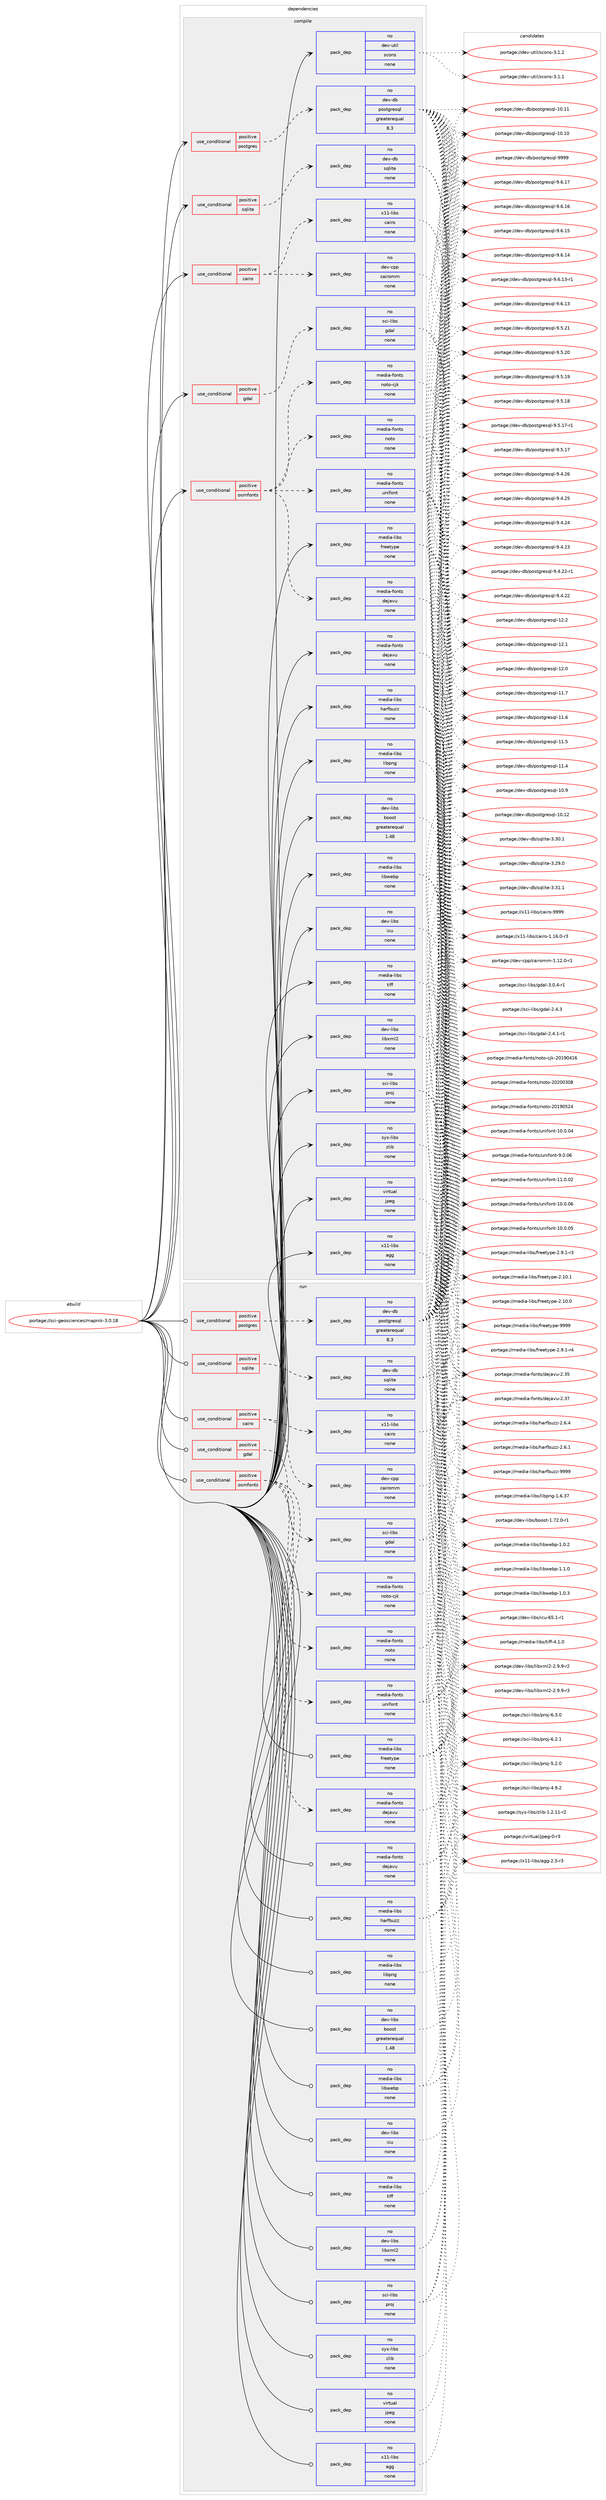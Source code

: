 digraph prolog {

# *************
# Graph options
# *************

newrank=true;
concentrate=true;
compound=true;
graph [rankdir=LR,fontname=Helvetica,fontsize=10,ranksep=1.5];#, ranksep=2.5, nodesep=0.2];
edge  [arrowhead=vee];
node  [fontname=Helvetica,fontsize=10];

# **********
# The ebuild
# **********

subgraph cluster_leftcol {
color=gray;
rank=same;
label=<<i>ebuild</i>>;
id [label="portage://sci-geosciences/mapnik-3.0.18", color=red, width=4, href="../sci-geosciences/mapnik-3.0.18.svg"];
}

# ****************
# The dependencies
# ****************

subgraph cluster_midcol {
color=gray;
label=<<i>dependencies</i>>;
subgraph cluster_compile {
fillcolor="#eeeeee";
style=filled;
label=<<i>compile</i>>;
subgraph cond2905 {
dependency17756 [label=<<TABLE BORDER="0" CELLBORDER="1" CELLSPACING="0" CELLPADDING="4"><TR><TD ROWSPAN="3" CELLPADDING="10">use_conditional</TD></TR><TR><TD>positive</TD></TR><TR><TD>cairo</TD></TR></TABLE>>, shape=none, color=red];
subgraph pack14537 {
dependency17757 [label=<<TABLE BORDER="0" CELLBORDER="1" CELLSPACING="0" CELLPADDING="4" WIDTH="220"><TR><TD ROWSPAN="6" CELLPADDING="30">pack_dep</TD></TR><TR><TD WIDTH="110">no</TD></TR><TR><TD>x11-libs</TD></TR><TR><TD>cairo</TD></TR><TR><TD>none</TD></TR><TR><TD></TD></TR></TABLE>>, shape=none, color=blue];
}
dependency17756:e -> dependency17757:w [weight=20,style="dashed",arrowhead="vee"];
subgraph pack14538 {
dependency17758 [label=<<TABLE BORDER="0" CELLBORDER="1" CELLSPACING="0" CELLPADDING="4" WIDTH="220"><TR><TD ROWSPAN="6" CELLPADDING="30">pack_dep</TD></TR><TR><TD WIDTH="110">no</TD></TR><TR><TD>dev-cpp</TD></TR><TR><TD>cairomm</TD></TR><TR><TD>none</TD></TR><TR><TD></TD></TR></TABLE>>, shape=none, color=blue];
}
dependency17756:e -> dependency17758:w [weight=20,style="dashed",arrowhead="vee"];
}
id:e -> dependency17756:w [weight=20,style="solid",arrowhead="vee"];
subgraph cond2906 {
dependency17759 [label=<<TABLE BORDER="0" CELLBORDER="1" CELLSPACING="0" CELLPADDING="4"><TR><TD ROWSPAN="3" CELLPADDING="10">use_conditional</TD></TR><TR><TD>positive</TD></TR><TR><TD>gdal</TD></TR></TABLE>>, shape=none, color=red];
subgraph pack14539 {
dependency17760 [label=<<TABLE BORDER="0" CELLBORDER="1" CELLSPACING="0" CELLPADDING="4" WIDTH="220"><TR><TD ROWSPAN="6" CELLPADDING="30">pack_dep</TD></TR><TR><TD WIDTH="110">no</TD></TR><TR><TD>sci-libs</TD></TR><TR><TD>gdal</TD></TR><TR><TD>none</TD></TR><TR><TD></TD></TR></TABLE>>, shape=none, color=blue];
}
dependency17759:e -> dependency17760:w [weight=20,style="dashed",arrowhead="vee"];
}
id:e -> dependency17759:w [weight=20,style="solid",arrowhead="vee"];
subgraph cond2907 {
dependency17761 [label=<<TABLE BORDER="0" CELLBORDER="1" CELLSPACING="0" CELLPADDING="4"><TR><TD ROWSPAN="3" CELLPADDING="10">use_conditional</TD></TR><TR><TD>positive</TD></TR><TR><TD>osmfonts</TD></TR></TABLE>>, shape=none, color=red];
subgraph pack14540 {
dependency17762 [label=<<TABLE BORDER="0" CELLBORDER="1" CELLSPACING="0" CELLPADDING="4" WIDTH="220"><TR><TD ROWSPAN="6" CELLPADDING="30">pack_dep</TD></TR><TR><TD WIDTH="110">no</TD></TR><TR><TD>media-fonts</TD></TR><TR><TD>dejavu</TD></TR><TR><TD>none</TD></TR><TR><TD></TD></TR></TABLE>>, shape=none, color=blue];
}
dependency17761:e -> dependency17762:w [weight=20,style="dashed",arrowhead="vee"];
subgraph pack14541 {
dependency17763 [label=<<TABLE BORDER="0" CELLBORDER="1" CELLSPACING="0" CELLPADDING="4" WIDTH="220"><TR><TD ROWSPAN="6" CELLPADDING="30">pack_dep</TD></TR><TR><TD WIDTH="110">no</TD></TR><TR><TD>media-fonts</TD></TR><TR><TD>noto</TD></TR><TR><TD>none</TD></TR><TR><TD></TD></TR></TABLE>>, shape=none, color=blue];
}
dependency17761:e -> dependency17763:w [weight=20,style="dashed",arrowhead="vee"];
subgraph pack14542 {
dependency17764 [label=<<TABLE BORDER="0" CELLBORDER="1" CELLSPACING="0" CELLPADDING="4" WIDTH="220"><TR><TD ROWSPAN="6" CELLPADDING="30">pack_dep</TD></TR><TR><TD WIDTH="110">no</TD></TR><TR><TD>media-fonts</TD></TR><TR><TD>noto-cjk</TD></TR><TR><TD>none</TD></TR><TR><TD></TD></TR></TABLE>>, shape=none, color=blue];
}
dependency17761:e -> dependency17764:w [weight=20,style="dashed",arrowhead="vee"];
subgraph pack14543 {
dependency17765 [label=<<TABLE BORDER="0" CELLBORDER="1" CELLSPACING="0" CELLPADDING="4" WIDTH="220"><TR><TD ROWSPAN="6" CELLPADDING="30">pack_dep</TD></TR><TR><TD WIDTH="110">no</TD></TR><TR><TD>media-fonts</TD></TR><TR><TD>unifont</TD></TR><TR><TD>none</TD></TR><TR><TD></TD></TR></TABLE>>, shape=none, color=blue];
}
dependency17761:e -> dependency17765:w [weight=20,style="dashed",arrowhead="vee"];
}
id:e -> dependency17761:w [weight=20,style="solid",arrowhead="vee"];
subgraph cond2908 {
dependency17766 [label=<<TABLE BORDER="0" CELLBORDER="1" CELLSPACING="0" CELLPADDING="4"><TR><TD ROWSPAN="3" CELLPADDING="10">use_conditional</TD></TR><TR><TD>positive</TD></TR><TR><TD>postgres</TD></TR></TABLE>>, shape=none, color=red];
subgraph pack14544 {
dependency17767 [label=<<TABLE BORDER="0" CELLBORDER="1" CELLSPACING="0" CELLPADDING="4" WIDTH="220"><TR><TD ROWSPAN="6" CELLPADDING="30">pack_dep</TD></TR><TR><TD WIDTH="110">no</TD></TR><TR><TD>dev-db</TD></TR><TR><TD>postgresql</TD></TR><TR><TD>greaterequal</TD></TR><TR><TD>8.3</TD></TR></TABLE>>, shape=none, color=blue];
}
dependency17766:e -> dependency17767:w [weight=20,style="dashed",arrowhead="vee"];
}
id:e -> dependency17766:w [weight=20,style="solid",arrowhead="vee"];
subgraph cond2909 {
dependency17768 [label=<<TABLE BORDER="0" CELLBORDER="1" CELLSPACING="0" CELLPADDING="4"><TR><TD ROWSPAN="3" CELLPADDING="10">use_conditional</TD></TR><TR><TD>positive</TD></TR><TR><TD>sqlite</TD></TR></TABLE>>, shape=none, color=red];
subgraph pack14545 {
dependency17769 [label=<<TABLE BORDER="0" CELLBORDER="1" CELLSPACING="0" CELLPADDING="4" WIDTH="220"><TR><TD ROWSPAN="6" CELLPADDING="30">pack_dep</TD></TR><TR><TD WIDTH="110">no</TD></TR><TR><TD>dev-db</TD></TR><TR><TD>sqlite</TD></TR><TR><TD>none</TD></TR><TR><TD></TD></TR></TABLE>>, shape=none, color=blue];
}
dependency17768:e -> dependency17769:w [weight=20,style="dashed",arrowhead="vee"];
}
id:e -> dependency17768:w [weight=20,style="solid",arrowhead="vee"];
subgraph pack14546 {
dependency17770 [label=<<TABLE BORDER="0" CELLBORDER="1" CELLSPACING="0" CELLPADDING="4" WIDTH="220"><TR><TD ROWSPAN="6" CELLPADDING="30">pack_dep</TD></TR><TR><TD WIDTH="110">no</TD></TR><TR><TD>dev-libs</TD></TR><TR><TD>boost</TD></TR><TR><TD>greaterequal</TD></TR><TR><TD>1.48</TD></TR></TABLE>>, shape=none, color=blue];
}
id:e -> dependency17770:w [weight=20,style="solid",arrowhead="vee"];
subgraph pack14547 {
dependency17771 [label=<<TABLE BORDER="0" CELLBORDER="1" CELLSPACING="0" CELLPADDING="4" WIDTH="220"><TR><TD ROWSPAN="6" CELLPADDING="30">pack_dep</TD></TR><TR><TD WIDTH="110">no</TD></TR><TR><TD>dev-libs</TD></TR><TR><TD>icu</TD></TR><TR><TD>none</TD></TR><TR><TD></TD></TR></TABLE>>, shape=none, color=blue];
}
id:e -> dependency17771:w [weight=20,style="solid",arrowhead="vee"];
subgraph pack14548 {
dependency17772 [label=<<TABLE BORDER="0" CELLBORDER="1" CELLSPACING="0" CELLPADDING="4" WIDTH="220"><TR><TD ROWSPAN="6" CELLPADDING="30">pack_dep</TD></TR><TR><TD WIDTH="110">no</TD></TR><TR><TD>dev-libs</TD></TR><TR><TD>libxml2</TD></TR><TR><TD>none</TD></TR><TR><TD></TD></TR></TABLE>>, shape=none, color=blue];
}
id:e -> dependency17772:w [weight=20,style="solid",arrowhead="vee"];
subgraph pack14549 {
dependency17773 [label=<<TABLE BORDER="0" CELLBORDER="1" CELLSPACING="0" CELLPADDING="4" WIDTH="220"><TR><TD ROWSPAN="6" CELLPADDING="30">pack_dep</TD></TR><TR><TD WIDTH="110">no</TD></TR><TR><TD>dev-util</TD></TR><TR><TD>scons</TD></TR><TR><TD>none</TD></TR><TR><TD></TD></TR></TABLE>>, shape=none, color=blue];
}
id:e -> dependency17773:w [weight=20,style="solid",arrowhead="vee"];
subgraph pack14550 {
dependency17774 [label=<<TABLE BORDER="0" CELLBORDER="1" CELLSPACING="0" CELLPADDING="4" WIDTH="220"><TR><TD ROWSPAN="6" CELLPADDING="30">pack_dep</TD></TR><TR><TD WIDTH="110">no</TD></TR><TR><TD>media-fonts</TD></TR><TR><TD>dejavu</TD></TR><TR><TD>none</TD></TR><TR><TD></TD></TR></TABLE>>, shape=none, color=blue];
}
id:e -> dependency17774:w [weight=20,style="solid",arrowhead="vee"];
subgraph pack14551 {
dependency17775 [label=<<TABLE BORDER="0" CELLBORDER="1" CELLSPACING="0" CELLPADDING="4" WIDTH="220"><TR><TD ROWSPAN="6" CELLPADDING="30">pack_dep</TD></TR><TR><TD WIDTH="110">no</TD></TR><TR><TD>media-libs</TD></TR><TR><TD>freetype</TD></TR><TR><TD>none</TD></TR><TR><TD></TD></TR></TABLE>>, shape=none, color=blue];
}
id:e -> dependency17775:w [weight=20,style="solid",arrowhead="vee"];
subgraph pack14552 {
dependency17776 [label=<<TABLE BORDER="0" CELLBORDER="1" CELLSPACING="0" CELLPADDING="4" WIDTH="220"><TR><TD ROWSPAN="6" CELLPADDING="30">pack_dep</TD></TR><TR><TD WIDTH="110">no</TD></TR><TR><TD>media-libs</TD></TR><TR><TD>harfbuzz</TD></TR><TR><TD>none</TD></TR><TR><TD></TD></TR></TABLE>>, shape=none, color=blue];
}
id:e -> dependency17776:w [weight=20,style="solid",arrowhead="vee"];
subgraph pack14553 {
dependency17777 [label=<<TABLE BORDER="0" CELLBORDER="1" CELLSPACING="0" CELLPADDING="4" WIDTH="220"><TR><TD ROWSPAN="6" CELLPADDING="30">pack_dep</TD></TR><TR><TD WIDTH="110">no</TD></TR><TR><TD>media-libs</TD></TR><TR><TD>libpng</TD></TR><TR><TD>none</TD></TR><TR><TD></TD></TR></TABLE>>, shape=none, color=blue];
}
id:e -> dependency17777:w [weight=20,style="solid",arrowhead="vee"];
subgraph pack14554 {
dependency17778 [label=<<TABLE BORDER="0" CELLBORDER="1" CELLSPACING="0" CELLPADDING="4" WIDTH="220"><TR><TD ROWSPAN="6" CELLPADDING="30">pack_dep</TD></TR><TR><TD WIDTH="110">no</TD></TR><TR><TD>media-libs</TD></TR><TR><TD>libwebp</TD></TR><TR><TD>none</TD></TR><TR><TD></TD></TR></TABLE>>, shape=none, color=blue];
}
id:e -> dependency17778:w [weight=20,style="solid",arrowhead="vee"];
subgraph pack14555 {
dependency17779 [label=<<TABLE BORDER="0" CELLBORDER="1" CELLSPACING="0" CELLPADDING="4" WIDTH="220"><TR><TD ROWSPAN="6" CELLPADDING="30">pack_dep</TD></TR><TR><TD WIDTH="110">no</TD></TR><TR><TD>media-libs</TD></TR><TR><TD>tiff</TD></TR><TR><TD>none</TD></TR><TR><TD></TD></TR></TABLE>>, shape=none, color=blue];
}
id:e -> dependency17779:w [weight=20,style="solid",arrowhead="vee"];
subgraph pack14556 {
dependency17780 [label=<<TABLE BORDER="0" CELLBORDER="1" CELLSPACING="0" CELLPADDING="4" WIDTH="220"><TR><TD ROWSPAN="6" CELLPADDING="30">pack_dep</TD></TR><TR><TD WIDTH="110">no</TD></TR><TR><TD>sci-libs</TD></TR><TR><TD>proj</TD></TR><TR><TD>none</TD></TR><TR><TD></TD></TR></TABLE>>, shape=none, color=blue];
}
id:e -> dependency17780:w [weight=20,style="solid",arrowhead="vee"];
subgraph pack14557 {
dependency17781 [label=<<TABLE BORDER="0" CELLBORDER="1" CELLSPACING="0" CELLPADDING="4" WIDTH="220"><TR><TD ROWSPAN="6" CELLPADDING="30">pack_dep</TD></TR><TR><TD WIDTH="110">no</TD></TR><TR><TD>sys-libs</TD></TR><TR><TD>zlib</TD></TR><TR><TD>none</TD></TR><TR><TD></TD></TR></TABLE>>, shape=none, color=blue];
}
id:e -> dependency17781:w [weight=20,style="solid",arrowhead="vee"];
subgraph pack14558 {
dependency17782 [label=<<TABLE BORDER="0" CELLBORDER="1" CELLSPACING="0" CELLPADDING="4" WIDTH="220"><TR><TD ROWSPAN="6" CELLPADDING="30">pack_dep</TD></TR><TR><TD WIDTH="110">no</TD></TR><TR><TD>virtual</TD></TR><TR><TD>jpeg</TD></TR><TR><TD>none</TD></TR><TR><TD></TD></TR></TABLE>>, shape=none, color=blue];
}
id:e -> dependency17782:w [weight=20,style="solid",arrowhead="vee"];
subgraph pack14559 {
dependency17783 [label=<<TABLE BORDER="0" CELLBORDER="1" CELLSPACING="0" CELLPADDING="4" WIDTH="220"><TR><TD ROWSPAN="6" CELLPADDING="30">pack_dep</TD></TR><TR><TD WIDTH="110">no</TD></TR><TR><TD>x11-libs</TD></TR><TR><TD>agg</TD></TR><TR><TD>none</TD></TR><TR><TD></TD></TR></TABLE>>, shape=none, color=blue];
}
id:e -> dependency17783:w [weight=20,style="solid",arrowhead="vee"];
}
subgraph cluster_compileandrun {
fillcolor="#eeeeee";
style=filled;
label=<<i>compile and run</i>>;
}
subgraph cluster_run {
fillcolor="#eeeeee";
style=filled;
label=<<i>run</i>>;
subgraph cond2910 {
dependency17784 [label=<<TABLE BORDER="0" CELLBORDER="1" CELLSPACING="0" CELLPADDING="4"><TR><TD ROWSPAN="3" CELLPADDING="10">use_conditional</TD></TR><TR><TD>positive</TD></TR><TR><TD>cairo</TD></TR></TABLE>>, shape=none, color=red];
subgraph pack14560 {
dependency17785 [label=<<TABLE BORDER="0" CELLBORDER="1" CELLSPACING="0" CELLPADDING="4" WIDTH="220"><TR><TD ROWSPAN="6" CELLPADDING="30">pack_dep</TD></TR><TR><TD WIDTH="110">no</TD></TR><TR><TD>x11-libs</TD></TR><TR><TD>cairo</TD></TR><TR><TD>none</TD></TR><TR><TD></TD></TR></TABLE>>, shape=none, color=blue];
}
dependency17784:e -> dependency17785:w [weight=20,style="dashed",arrowhead="vee"];
subgraph pack14561 {
dependency17786 [label=<<TABLE BORDER="0" CELLBORDER="1" CELLSPACING="0" CELLPADDING="4" WIDTH="220"><TR><TD ROWSPAN="6" CELLPADDING="30">pack_dep</TD></TR><TR><TD WIDTH="110">no</TD></TR><TR><TD>dev-cpp</TD></TR><TR><TD>cairomm</TD></TR><TR><TD>none</TD></TR><TR><TD></TD></TR></TABLE>>, shape=none, color=blue];
}
dependency17784:e -> dependency17786:w [weight=20,style="dashed",arrowhead="vee"];
}
id:e -> dependency17784:w [weight=20,style="solid",arrowhead="odot"];
subgraph cond2911 {
dependency17787 [label=<<TABLE BORDER="0" CELLBORDER="1" CELLSPACING="0" CELLPADDING="4"><TR><TD ROWSPAN="3" CELLPADDING="10">use_conditional</TD></TR><TR><TD>positive</TD></TR><TR><TD>gdal</TD></TR></TABLE>>, shape=none, color=red];
subgraph pack14562 {
dependency17788 [label=<<TABLE BORDER="0" CELLBORDER="1" CELLSPACING="0" CELLPADDING="4" WIDTH="220"><TR><TD ROWSPAN="6" CELLPADDING="30">pack_dep</TD></TR><TR><TD WIDTH="110">no</TD></TR><TR><TD>sci-libs</TD></TR><TR><TD>gdal</TD></TR><TR><TD>none</TD></TR><TR><TD></TD></TR></TABLE>>, shape=none, color=blue];
}
dependency17787:e -> dependency17788:w [weight=20,style="dashed",arrowhead="vee"];
}
id:e -> dependency17787:w [weight=20,style="solid",arrowhead="odot"];
subgraph cond2912 {
dependency17789 [label=<<TABLE BORDER="0" CELLBORDER="1" CELLSPACING="0" CELLPADDING="4"><TR><TD ROWSPAN="3" CELLPADDING="10">use_conditional</TD></TR><TR><TD>positive</TD></TR><TR><TD>osmfonts</TD></TR></TABLE>>, shape=none, color=red];
subgraph pack14563 {
dependency17790 [label=<<TABLE BORDER="0" CELLBORDER="1" CELLSPACING="0" CELLPADDING="4" WIDTH="220"><TR><TD ROWSPAN="6" CELLPADDING="30">pack_dep</TD></TR><TR><TD WIDTH="110">no</TD></TR><TR><TD>media-fonts</TD></TR><TR><TD>dejavu</TD></TR><TR><TD>none</TD></TR><TR><TD></TD></TR></TABLE>>, shape=none, color=blue];
}
dependency17789:e -> dependency17790:w [weight=20,style="dashed",arrowhead="vee"];
subgraph pack14564 {
dependency17791 [label=<<TABLE BORDER="0" CELLBORDER="1" CELLSPACING="0" CELLPADDING="4" WIDTH="220"><TR><TD ROWSPAN="6" CELLPADDING="30">pack_dep</TD></TR><TR><TD WIDTH="110">no</TD></TR><TR><TD>media-fonts</TD></TR><TR><TD>noto</TD></TR><TR><TD>none</TD></TR><TR><TD></TD></TR></TABLE>>, shape=none, color=blue];
}
dependency17789:e -> dependency17791:w [weight=20,style="dashed",arrowhead="vee"];
subgraph pack14565 {
dependency17792 [label=<<TABLE BORDER="0" CELLBORDER="1" CELLSPACING="0" CELLPADDING="4" WIDTH="220"><TR><TD ROWSPAN="6" CELLPADDING="30">pack_dep</TD></TR><TR><TD WIDTH="110">no</TD></TR><TR><TD>media-fonts</TD></TR><TR><TD>noto-cjk</TD></TR><TR><TD>none</TD></TR><TR><TD></TD></TR></TABLE>>, shape=none, color=blue];
}
dependency17789:e -> dependency17792:w [weight=20,style="dashed",arrowhead="vee"];
subgraph pack14566 {
dependency17793 [label=<<TABLE BORDER="0" CELLBORDER="1" CELLSPACING="0" CELLPADDING="4" WIDTH="220"><TR><TD ROWSPAN="6" CELLPADDING="30">pack_dep</TD></TR><TR><TD WIDTH="110">no</TD></TR><TR><TD>media-fonts</TD></TR><TR><TD>unifont</TD></TR><TR><TD>none</TD></TR><TR><TD></TD></TR></TABLE>>, shape=none, color=blue];
}
dependency17789:e -> dependency17793:w [weight=20,style="dashed",arrowhead="vee"];
}
id:e -> dependency17789:w [weight=20,style="solid",arrowhead="odot"];
subgraph cond2913 {
dependency17794 [label=<<TABLE BORDER="0" CELLBORDER="1" CELLSPACING="0" CELLPADDING="4"><TR><TD ROWSPAN="3" CELLPADDING="10">use_conditional</TD></TR><TR><TD>positive</TD></TR><TR><TD>postgres</TD></TR></TABLE>>, shape=none, color=red];
subgraph pack14567 {
dependency17795 [label=<<TABLE BORDER="0" CELLBORDER="1" CELLSPACING="0" CELLPADDING="4" WIDTH="220"><TR><TD ROWSPAN="6" CELLPADDING="30">pack_dep</TD></TR><TR><TD WIDTH="110">no</TD></TR><TR><TD>dev-db</TD></TR><TR><TD>postgresql</TD></TR><TR><TD>greaterequal</TD></TR><TR><TD>8.3</TD></TR></TABLE>>, shape=none, color=blue];
}
dependency17794:e -> dependency17795:w [weight=20,style="dashed",arrowhead="vee"];
}
id:e -> dependency17794:w [weight=20,style="solid",arrowhead="odot"];
subgraph cond2914 {
dependency17796 [label=<<TABLE BORDER="0" CELLBORDER="1" CELLSPACING="0" CELLPADDING="4"><TR><TD ROWSPAN="3" CELLPADDING="10">use_conditional</TD></TR><TR><TD>positive</TD></TR><TR><TD>sqlite</TD></TR></TABLE>>, shape=none, color=red];
subgraph pack14568 {
dependency17797 [label=<<TABLE BORDER="0" CELLBORDER="1" CELLSPACING="0" CELLPADDING="4" WIDTH="220"><TR><TD ROWSPAN="6" CELLPADDING="30">pack_dep</TD></TR><TR><TD WIDTH="110">no</TD></TR><TR><TD>dev-db</TD></TR><TR><TD>sqlite</TD></TR><TR><TD>none</TD></TR><TR><TD></TD></TR></TABLE>>, shape=none, color=blue];
}
dependency17796:e -> dependency17797:w [weight=20,style="dashed",arrowhead="vee"];
}
id:e -> dependency17796:w [weight=20,style="solid",arrowhead="odot"];
subgraph pack14569 {
dependency17798 [label=<<TABLE BORDER="0" CELLBORDER="1" CELLSPACING="0" CELLPADDING="4" WIDTH="220"><TR><TD ROWSPAN="6" CELLPADDING="30">pack_dep</TD></TR><TR><TD WIDTH="110">no</TD></TR><TR><TD>dev-libs</TD></TR><TR><TD>boost</TD></TR><TR><TD>greaterequal</TD></TR><TR><TD>1.48</TD></TR></TABLE>>, shape=none, color=blue];
}
id:e -> dependency17798:w [weight=20,style="solid",arrowhead="odot"];
subgraph pack14570 {
dependency17799 [label=<<TABLE BORDER="0" CELLBORDER="1" CELLSPACING="0" CELLPADDING="4" WIDTH="220"><TR><TD ROWSPAN="6" CELLPADDING="30">pack_dep</TD></TR><TR><TD WIDTH="110">no</TD></TR><TR><TD>dev-libs</TD></TR><TR><TD>icu</TD></TR><TR><TD>none</TD></TR><TR><TD></TD></TR></TABLE>>, shape=none, color=blue];
}
id:e -> dependency17799:w [weight=20,style="solid",arrowhead="odot"];
subgraph pack14571 {
dependency17800 [label=<<TABLE BORDER="0" CELLBORDER="1" CELLSPACING="0" CELLPADDING="4" WIDTH="220"><TR><TD ROWSPAN="6" CELLPADDING="30">pack_dep</TD></TR><TR><TD WIDTH="110">no</TD></TR><TR><TD>dev-libs</TD></TR><TR><TD>libxml2</TD></TR><TR><TD>none</TD></TR><TR><TD></TD></TR></TABLE>>, shape=none, color=blue];
}
id:e -> dependency17800:w [weight=20,style="solid",arrowhead="odot"];
subgraph pack14572 {
dependency17801 [label=<<TABLE BORDER="0" CELLBORDER="1" CELLSPACING="0" CELLPADDING="4" WIDTH="220"><TR><TD ROWSPAN="6" CELLPADDING="30">pack_dep</TD></TR><TR><TD WIDTH="110">no</TD></TR><TR><TD>media-fonts</TD></TR><TR><TD>dejavu</TD></TR><TR><TD>none</TD></TR><TR><TD></TD></TR></TABLE>>, shape=none, color=blue];
}
id:e -> dependency17801:w [weight=20,style="solid",arrowhead="odot"];
subgraph pack14573 {
dependency17802 [label=<<TABLE BORDER="0" CELLBORDER="1" CELLSPACING="0" CELLPADDING="4" WIDTH="220"><TR><TD ROWSPAN="6" CELLPADDING="30">pack_dep</TD></TR><TR><TD WIDTH="110">no</TD></TR><TR><TD>media-libs</TD></TR><TR><TD>freetype</TD></TR><TR><TD>none</TD></TR><TR><TD></TD></TR></TABLE>>, shape=none, color=blue];
}
id:e -> dependency17802:w [weight=20,style="solid",arrowhead="odot"];
subgraph pack14574 {
dependency17803 [label=<<TABLE BORDER="0" CELLBORDER="1" CELLSPACING="0" CELLPADDING="4" WIDTH="220"><TR><TD ROWSPAN="6" CELLPADDING="30">pack_dep</TD></TR><TR><TD WIDTH="110">no</TD></TR><TR><TD>media-libs</TD></TR><TR><TD>harfbuzz</TD></TR><TR><TD>none</TD></TR><TR><TD></TD></TR></TABLE>>, shape=none, color=blue];
}
id:e -> dependency17803:w [weight=20,style="solid",arrowhead="odot"];
subgraph pack14575 {
dependency17804 [label=<<TABLE BORDER="0" CELLBORDER="1" CELLSPACING="0" CELLPADDING="4" WIDTH="220"><TR><TD ROWSPAN="6" CELLPADDING="30">pack_dep</TD></TR><TR><TD WIDTH="110">no</TD></TR><TR><TD>media-libs</TD></TR><TR><TD>libpng</TD></TR><TR><TD>none</TD></TR><TR><TD></TD></TR></TABLE>>, shape=none, color=blue];
}
id:e -> dependency17804:w [weight=20,style="solid",arrowhead="odot"];
subgraph pack14576 {
dependency17805 [label=<<TABLE BORDER="0" CELLBORDER="1" CELLSPACING="0" CELLPADDING="4" WIDTH="220"><TR><TD ROWSPAN="6" CELLPADDING="30">pack_dep</TD></TR><TR><TD WIDTH="110">no</TD></TR><TR><TD>media-libs</TD></TR><TR><TD>libwebp</TD></TR><TR><TD>none</TD></TR><TR><TD></TD></TR></TABLE>>, shape=none, color=blue];
}
id:e -> dependency17805:w [weight=20,style="solid",arrowhead="odot"];
subgraph pack14577 {
dependency17806 [label=<<TABLE BORDER="0" CELLBORDER="1" CELLSPACING="0" CELLPADDING="4" WIDTH="220"><TR><TD ROWSPAN="6" CELLPADDING="30">pack_dep</TD></TR><TR><TD WIDTH="110">no</TD></TR><TR><TD>media-libs</TD></TR><TR><TD>tiff</TD></TR><TR><TD>none</TD></TR><TR><TD></TD></TR></TABLE>>, shape=none, color=blue];
}
id:e -> dependency17806:w [weight=20,style="solid",arrowhead="odot"];
subgraph pack14578 {
dependency17807 [label=<<TABLE BORDER="0" CELLBORDER="1" CELLSPACING="0" CELLPADDING="4" WIDTH="220"><TR><TD ROWSPAN="6" CELLPADDING="30">pack_dep</TD></TR><TR><TD WIDTH="110">no</TD></TR><TR><TD>sci-libs</TD></TR><TR><TD>proj</TD></TR><TR><TD>none</TD></TR><TR><TD></TD></TR></TABLE>>, shape=none, color=blue];
}
id:e -> dependency17807:w [weight=20,style="solid",arrowhead="odot"];
subgraph pack14579 {
dependency17808 [label=<<TABLE BORDER="0" CELLBORDER="1" CELLSPACING="0" CELLPADDING="4" WIDTH="220"><TR><TD ROWSPAN="6" CELLPADDING="30">pack_dep</TD></TR><TR><TD WIDTH="110">no</TD></TR><TR><TD>sys-libs</TD></TR><TR><TD>zlib</TD></TR><TR><TD>none</TD></TR><TR><TD></TD></TR></TABLE>>, shape=none, color=blue];
}
id:e -> dependency17808:w [weight=20,style="solid",arrowhead="odot"];
subgraph pack14580 {
dependency17809 [label=<<TABLE BORDER="0" CELLBORDER="1" CELLSPACING="0" CELLPADDING="4" WIDTH="220"><TR><TD ROWSPAN="6" CELLPADDING="30">pack_dep</TD></TR><TR><TD WIDTH="110">no</TD></TR><TR><TD>virtual</TD></TR><TR><TD>jpeg</TD></TR><TR><TD>none</TD></TR><TR><TD></TD></TR></TABLE>>, shape=none, color=blue];
}
id:e -> dependency17809:w [weight=20,style="solid",arrowhead="odot"];
subgraph pack14581 {
dependency17810 [label=<<TABLE BORDER="0" CELLBORDER="1" CELLSPACING="0" CELLPADDING="4" WIDTH="220"><TR><TD ROWSPAN="6" CELLPADDING="30">pack_dep</TD></TR><TR><TD WIDTH="110">no</TD></TR><TR><TD>x11-libs</TD></TR><TR><TD>agg</TD></TR><TR><TD>none</TD></TR><TR><TD></TD></TR></TABLE>>, shape=none, color=blue];
}
id:e -> dependency17810:w [weight=20,style="solid",arrowhead="odot"];
}
}

# **************
# The candidates
# **************

subgraph cluster_choices {
rank=same;
color=gray;
label=<<i>candidates</i>>;

subgraph choice14537 {
color=black;
nodesep=1;
choice120494945108105981154799971051141114557575757 [label="portage://x11-libs/cairo-9999", color=red, width=4,href="../x11-libs/cairo-9999.svg"];
choice12049494510810598115479997105114111454946495446484511451 [label="portage://x11-libs/cairo-1.16.0-r3", color=red, width=4,href="../x11-libs/cairo-1.16.0-r3.svg"];
dependency17757:e -> choice120494945108105981154799971051141114557575757:w [style=dotted,weight="100"];
dependency17757:e -> choice12049494510810598115479997105114111454946495446484511451:w [style=dotted,weight="100"];
}
subgraph choice14538 {
color=black;
nodesep=1;
choice1001011184599112112479997105114111109109454946495046484511449 [label="portage://dev-cpp/cairomm-1.12.0-r1", color=red, width=4,href="../dev-cpp/cairomm-1.12.0-r1.svg"];
dependency17758:e -> choice1001011184599112112479997105114111109109454946495046484511449:w [style=dotted,weight="100"];
}
subgraph choice14539 {
color=black;
nodesep=1;
choice11599105451081059811547103100971084551464846524511449 [label="portage://sci-libs/gdal-3.0.4-r1", color=red, width=4,href="../sci-libs/gdal-3.0.4-r1.svg"];
choice1159910545108105981154710310097108455046524651 [label="portage://sci-libs/gdal-2.4.3", color=red, width=4,href="../sci-libs/gdal-2.4.3.svg"];
choice11599105451081059811547103100971084550465246494511449 [label="portage://sci-libs/gdal-2.4.1-r1", color=red, width=4,href="../sci-libs/gdal-2.4.1-r1.svg"];
dependency17760:e -> choice11599105451081059811547103100971084551464846524511449:w [style=dotted,weight="100"];
dependency17760:e -> choice1159910545108105981154710310097108455046524651:w [style=dotted,weight="100"];
dependency17760:e -> choice11599105451081059811547103100971084550465246494511449:w [style=dotted,weight="100"];
}
subgraph choice14540 {
color=black;
nodesep=1;
choice109101100105974510211111011611547100101106971181174550465155 [label="portage://media-fonts/dejavu-2.37", color=red, width=4,href="../media-fonts/dejavu-2.37.svg"];
choice109101100105974510211111011611547100101106971181174550465153 [label="portage://media-fonts/dejavu-2.35", color=red, width=4,href="../media-fonts/dejavu-2.35.svg"];
dependency17762:e -> choice109101100105974510211111011611547100101106971181174550465155:w [style=dotted,weight="100"];
dependency17762:e -> choice109101100105974510211111011611547100101106971181174550465153:w [style=dotted,weight="100"];
}
subgraph choice14541 {
color=black;
nodesep=1;
choice109101100105974510211111011611547110111116111455048504848514856 [label="portage://media-fonts/noto-20200308", color=red, width=4,href="../media-fonts/noto-20200308.svg"];
choice109101100105974510211111011611547110111116111455048495748535052 [label="portage://media-fonts/noto-20190524", color=red, width=4,href="../media-fonts/noto-20190524.svg"];
dependency17763:e -> choice109101100105974510211111011611547110111116111455048504848514856:w [style=dotted,weight="100"];
dependency17763:e -> choice109101100105974510211111011611547110111116111455048495748535052:w [style=dotted,weight="100"];
}
subgraph choice14542 {
color=black;
nodesep=1;
choice1091011001059745102111110116115471101111161114599106107455048495748524954 [label="portage://media-fonts/noto-cjk-20190416", color=red, width=4,href="../media-fonts/noto-cjk-20190416.svg"];
dependency17764:e -> choice1091011001059745102111110116115471101111161114599106107455048495748524954:w [style=dotted,weight="100"];
}
subgraph choice14543 {
color=black;
nodesep=1;
choice10910110010597451021111101161154711711010510211111011645574648464854 [label="portage://media-fonts/unifont-9.0.06", color=red, width=4,href="../media-fonts/unifont-9.0.06.svg"];
choice1091011001059745102111110116115471171101051021111101164549494648464850 [label="portage://media-fonts/unifont-11.0.02", color=red, width=4,href="../media-fonts/unifont-11.0.02.svg"];
choice1091011001059745102111110116115471171101051021111101164549484648464854 [label="portage://media-fonts/unifont-10.0.06", color=red, width=4,href="../media-fonts/unifont-10.0.06.svg"];
choice1091011001059745102111110116115471171101051021111101164549484648464853 [label="portage://media-fonts/unifont-10.0.05", color=red, width=4,href="../media-fonts/unifont-10.0.05.svg"];
choice1091011001059745102111110116115471171101051021111101164549484648464852 [label="portage://media-fonts/unifont-10.0.04", color=red, width=4,href="../media-fonts/unifont-10.0.04.svg"];
dependency17765:e -> choice10910110010597451021111101161154711711010510211111011645574648464854:w [style=dotted,weight="100"];
dependency17765:e -> choice1091011001059745102111110116115471171101051021111101164549494648464850:w [style=dotted,weight="100"];
dependency17765:e -> choice1091011001059745102111110116115471171101051021111101164549484648464854:w [style=dotted,weight="100"];
dependency17765:e -> choice1091011001059745102111110116115471171101051021111101164549484648464853:w [style=dotted,weight="100"];
dependency17765:e -> choice1091011001059745102111110116115471171101051021111101164549484648464852:w [style=dotted,weight="100"];
}
subgraph choice14544 {
color=black;
nodesep=1;
choice1001011184510098471121111151161031141011151131084557575757 [label="portage://dev-db/postgresql-9999", color=red, width=4,href="../dev-db/postgresql-9999.svg"];
choice10010111845100984711211111511610311410111511310845574654464955 [label="portage://dev-db/postgresql-9.6.17", color=red, width=4,href="../dev-db/postgresql-9.6.17.svg"];
choice10010111845100984711211111511610311410111511310845574654464954 [label="portage://dev-db/postgresql-9.6.16", color=red, width=4,href="../dev-db/postgresql-9.6.16.svg"];
choice10010111845100984711211111511610311410111511310845574654464953 [label="portage://dev-db/postgresql-9.6.15", color=red, width=4,href="../dev-db/postgresql-9.6.15.svg"];
choice10010111845100984711211111511610311410111511310845574654464952 [label="portage://dev-db/postgresql-9.6.14", color=red, width=4,href="../dev-db/postgresql-9.6.14.svg"];
choice100101118451009847112111115116103114101115113108455746544649514511449 [label="portage://dev-db/postgresql-9.6.13-r1", color=red, width=4,href="../dev-db/postgresql-9.6.13-r1.svg"];
choice10010111845100984711211111511610311410111511310845574654464951 [label="portage://dev-db/postgresql-9.6.13", color=red, width=4,href="../dev-db/postgresql-9.6.13.svg"];
choice10010111845100984711211111511610311410111511310845574653465049 [label="portage://dev-db/postgresql-9.5.21", color=red, width=4,href="../dev-db/postgresql-9.5.21.svg"];
choice10010111845100984711211111511610311410111511310845574653465048 [label="portage://dev-db/postgresql-9.5.20", color=red, width=4,href="../dev-db/postgresql-9.5.20.svg"];
choice10010111845100984711211111511610311410111511310845574653464957 [label="portage://dev-db/postgresql-9.5.19", color=red, width=4,href="../dev-db/postgresql-9.5.19.svg"];
choice10010111845100984711211111511610311410111511310845574653464956 [label="portage://dev-db/postgresql-9.5.18", color=red, width=4,href="../dev-db/postgresql-9.5.18.svg"];
choice100101118451009847112111115116103114101115113108455746534649554511449 [label="portage://dev-db/postgresql-9.5.17-r1", color=red, width=4,href="../dev-db/postgresql-9.5.17-r1.svg"];
choice10010111845100984711211111511610311410111511310845574653464955 [label="portage://dev-db/postgresql-9.5.17", color=red, width=4,href="../dev-db/postgresql-9.5.17.svg"];
choice10010111845100984711211111511610311410111511310845574652465054 [label="portage://dev-db/postgresql-9.4.26", color=red, width=4,href="../dev-db/postgresql-9.4.26.svg"];
choice10010111845100984711211111511610311410111511310845574652465053 [label="portage://dev-db/postgresql-9.4.25", color=red, width=4,href="../dev-db/postgresql-9.4.25.svg"];
choice10010111845100984711211111511610311410111511310845574652465052 [label="portage://dev-db/postgresql-9.4.24", color=red, width=4,href="../dev-db/postgresql-9.4.24.svg"];
choice10010111845100984711211111511610311410111511310845574652465051 [label="portage://dev-db/postgresql-9.4.23", color=red, width=4,href="../dev-db/postgresql-9.4.23.svg"];
choice100101118451009847112111115116103114101115113108455746524650504511449 [label="portage://dev-db/postgresql-9.4.22-r1", color=red, width=4,href="../dev-db/postgresql-9.4.22-r1.svg"];
choice10010111845100984711211111511610311410111511310845574652465050 [label="portage://dev-db/postgresql-9.4.22", color=red, width=4,href="../dev-db/postgresql-9.4.22.svg"];
choice1001011184510098471121111151161031141011151131084549504650 [label="portage://dev-db/postgresql-12.2", color=red, width=4,href="../dev-db/postgresql-12.2.svg"];
choice1001011184510098471121111151161031141011151131084549504649 [label="portage://dev-db/postgresql-12.1", color=red, width=4,href="../dev-db/postgresql-12.1.svg"];
choice1001011184510098471121111151161031141011151131084549504648 [label="portage://dev-db/postgresql-12.0", color=red, width=4,href="../dev-db/postgresql-12.0.svg"];
choice1001011184510098471121111151161031141011151131084549494655 [label="portage://dev-db/postgresql-11.7", color=red, width=4,href="../dev-db/postgresql-11.7.svg"];
choice1001011184510098471121111151161031141011151131084549494654 [label="portage://dev-db/postgresql-11.6", color=red, width=4,href="../dev-db/postgresql-11.6.svg"];
choice1001011184510098471121111151161031141011151131084549494653 [label="portage://dev-db/postgresql-11.5", color=red, width=4,href="../dev-db/postgresql-11.5.svg"];
choice1001011184510098471121111151161031141011151131084549494652 [label="portage://dev-db/postgresql-11.4", color=red, width=4,href="../dev-db/postgresql-11.4.svg"];
choice1001011184510098471121111151161031141011151131084549484657 [label="portage://dev-db/postgresql-10.9", color=red, width=4,href="../dev-db/postgresql-10.9.svg"];
choice100101118451009847112111115116103114101115113108454948464950 [label="portage://dev-db/postgresql-10.12", color=red, width=4,href="../dev-db/postgresql-10.12.svg"];
choice100101118451009847112111115116103114101115113108454948464949 [label="portage://dev-db/postgresql-10.11", color=red, width=4,href="../dev-db/postgresql-10.11.svg"];
choice100101118451009847112111115116103114101115113108454948464948 [label="portage://dev-db/postgresql-10.10", color=red, width=4,href="../dev-db/postgresql-10.10.svg"];
dependency17767:e -> choice1001011184510098471121111151161031141011151131084557575757:w [style=dotted,weight="100"];
dependency17767:e -> choice10010111845100984711211111511610311410111511310845574654464955:w [style=dotted,weight="100"];
dependency17767:e -> choice10010111845100984711211111511610311410111511310845574654464954:w [style=dotted,weight="100"];
dependency17767:e -> choice10010111845100984711211111511610311410111511310845574654464953:w [style=dotted,weight="100"];
dependency17767:e -> choice10010111845100984711211111511610311410111511310845574654464952:w [style=dotted,weight="100"];
dependency17767:e -> choice100101118451009847112111115116103114101115113108455746544649514511449:w [style=dotted,weight="100"];
dependency17767:e -> choice10010111845100984711211111511610311410111511310845574654464951:w [style=dotted,weight="100"];
dependency17767:e -> choice10010111845100984711211111511610311410111511310845574653465049:w [style=dotted,weight="100"];
dependency17767:e -> choice10010111845100984711211111511610311410111511310845574653465048:w [style=dotted,weight="100"];
dependency17767:e -> choice10010111845100984711211111511610311410111511310845574653464957:w [style=dotted,weight="100"];
dependency17767:e -> choice10010111845100984711211111511610311410111511310845574653464956:w [style=dotted,weight="100"];
dependency17767:e -> choice100101118451009847112111115116103114101115113108455746534649554511449:w [style=dotted,weight="100"];
dependency17767:e -> choice10010111845100984711211111511610311410111511310845574653464955:w [style=dotted,weight="100"];
dependency17767:e -> choice10010111845100984711211111511610311410111511310845574652465054:w [style=dotted,weight="100"];
dependency17767:e -> choice10010111845100984711211111511610311410111511310845574652465053:w [style=dotted,weight="100"];
dependency17767:e -> choice10010111845100984711211111511610311410111511310845574652465052:w [style=dotted,weight="100"];
dependency17767:e -> choice10010111845100984711211111511610311410111511310845574652465051:w [style=dotted,weight="100"];
dependency17767:e -> choice100101118451009847112111115116103114101115113108455746524650504511449:w [style=dotted,weight="100"];
dependency17767:e -> choice10010111845100984711211111511610311410111511310845574652465050:w [style=dotted,weight="100"];
dependency17767:e -> choice1001011184510098471121111151161031141011151131084549504650:w [style=dotted,weight="100"];
dependency17767:e -> choice1001011184510098471121111151161031141011151131084549504649:w [style=dotted,weight="100"];
dependency17767:e -> choice1001011184510098471121111151161031141011151131084549504648:w [style=dotted,weight="100"];
dependency17767:e -> choice1001011184510098471121111151161031141011151131084549494655:w [style=dotted,weight="100"];
dependency17767:e -> choice1001011184510098471121111151161031141011151131084549494654:w [style=dotted,weight="100"];
dependency17767:e -> choice1001011184510098471121111151161031141011151131084549494653:w [style=dotted,weight="100"];
dependency17767:e -> choice1001011184510098471121111151161031141011151131084549494652:w [style=dotted,weight="100"];
dependency17767:e -> choice1001011184510098471121111151161031141011151131084549484657:w [style=dotted,weight="100"];
dependency17767:e -> choice100101118451009847112111115116103114101115113108454948464950:w [style=dotted,weight="100"];
dependency17767:e -> choice100101118451009847112111115116103114101115113108454948464949:w [style=dotted,weight="100"];
dependency17767:e -> choice100101118451009847112111115116103114101115113108454948464948:w [style=dotted,weight="100"];
}
subgraph choice14545 {
color=black;
nodesep=1;
choice10010111845100984711511310810511610145514651494649 [label="portage://dev-db/sqlite-3.31.1", color=red, width=4,href="../dev-db/sqlite-3.31.1.svg"];
choice10010111845100984711511310810511610145514651484649 [label="portage://dev-db/sqlite-3.30.1", color=red, width=4,href="../dev-db/sqlite-3.30.1.svg"];
choice10010111845100984711511310810511610145514650574648 [label="portage://dev-db/sqlite-3.29.0", color=red, width=4,href="../dev-db/sqlite-3.29.0.svg"];
dependency17769:e -> choice10010111845100984711511310810511610145514651494649:w [style=dotted,weight="100"];
dependency17769:e -> choice10010111845100984711511310810511610145514651484649:w [style=dotted,weight="100"];
dependency17769:e -> choice10010111845100984711511310810511610145514650574648:w [style=dotted,weight="100"];
}
subgraph choice14546 {
color=black;
nodesep=1;
choice10010111845108105981154798111111115116454946555046484511449 [label="portage://dev-libs/boost-1.72.0-r1", color=red, width=4,href="../dev-libs/boost-1.72.0-r1.svg"];
dependency17770:e -> choice10010111845108105981154798111111115116454946555046484511449:w [style=dotted,weight="100"];
}
subgraph choice14547 {
color=black;
nodesep=1;
choice1001011184510810598115471059911745545346494511449 [label="portage://dev-libs/icu-65.1-r1", color=red, width=4,href="../dev-libs/icu-65.1-r1.svg"];
dependency17771:e -> choice1001011184510810598115471059911745545346494511449:w [style=dotted,weight="100"];
}
subgraph choice14548 {
color=black;
nodesep=1;
choice10010111845108105981154710810598120109108504550465746574511451 [label="portage://dev-libs/libxml2-2.9.9-r3", color=red, width=4,href="../dev-libs/libxml2-2.9.9-r3.svg"];
choice10010111845108105981154710810598120109108504550465746574511450 [label="portage://dev-libs/libxml2-2.9.9-r2", color=red, width=4,href="../dev-libs/libxml2-2.9.9-r2.svg"];
dependency17772:e -> choice10010111845108105981154710810598120109108504550465746574511451:w [style=dotted,weight="100"];
dependency17772:e -> choice10010111845108105981154710810598120109108504550465746574511450:w [style=dotted,weight="100"];
}
subgraph choice14549 {
color=black;
nodesep=1;
choice100101118451171161051084711599111110115455146494650 [label="portage://dev-util/scons-3.1.2", color=red, width=4,href="../dev-util/scons-3.1.2.svg"];
choice100101118451171161051084711599111110115455146494649 [label="portage://dev-util/scons-3.1.1", color=red, width=4,href="../dev-util/scons-3.1.1.svg"];
dependency17773:e -> choice100101118451171161051084711599111110115455146494650:w [style=dotted,weight="100"];
dependency17773:e -> choice100101118451171161051084711599111110115455146494649:w [style=dotted,weight="100"];
}
subgraph choice14550 {
color=black;
nodesep=1;
choice109101100105974510211111011611547100101106971181174550465155 [label="portage://media-fonts/dejavu-2.37", color=red, width=4,href="../media-fonts/dejavu-2.37.svg"];
choice109101100105974510211111011611547100101106971181174550465153 [label="portage://media-fonts/dejavu-2.35", color=red, width=4,href="../media-fonts/dejavu-2.35.svg"];
dependency17774:e -> choice109101100105974510211111011611547100101106971181174550465155:w [style=dotted,weight="100"];
dependency17774:e -> choice109101100105974510211111011611547100101106971181174550465153:w [style=dotted,weight="100"];
}
subgraph choice14551 {
color=black;
nodesep=1;
choice109101100105974510810598115471021141011011161211121014557575757 [label="portage://media-libs/freetype-9999", color=red, width=4,href="../media-libs/freetype-9999.svg"];
choice109101100105974510810598115471021141011011161211121014550465746494511452 [label="portage://media-libs/freetype-2.9.1-r4", color=red, width=4,href="../media-libs/freetype-2.9.1-r4.svg"];
choice109101100105974510810598115471021141011011161211121014550465746494511451 [label="portage://media-libs/freetype-2.9.1-r3", color=red, width=4,href="../media-libs/freetype-2.9.1-r3.svg"];
choice1091011001059745108105981154710211410110111612111210145504649484649 [label="portage://media-libs/freetype-2.10.1", color=red, width=4,href="../media-libs/freetype-2.10.1.svg"];
choice1091011001059745108105981154710211410110111612111210145504649484648 [label="portage://media-libs/freetype-2.10.0", color=red, width=4,href="../media-libs/freetype-2.10.0.svg"];
dependency17775:e -> choice109101100105974510810598115471021141011011161211121014557575757:w [style=dotted,weight="100"];
dependency17775:e -> choice109101100105974510810598115471021141011011161211121014550465746494511452:w [style=dotted,weight="100"];
dependency17775:e -> choice109101100105974510810598115471021141011011161211121014550465746494511451:w [style=dotted,weight="100"];
dependency17775:e -> choice1091011001059745108105981154710211410110111612111210145504649484649:w [style=dotted,weight="100"];
dependency17775:e -> choice1091011001059745108105981154710211410110111612111210145504649484648:w [style=dotted,weight="100"];
}
subgraph choice14552 {
color=black;
nodesep=1;
choice1091011001059745108105981154710497114102981171221224557575757 [label="portage://media-libs/harfbuzz-9999", color=red, width=4,href="../media-libs/harfbuzz-9999.svg"];
choice109101100105974510810598115471049711410298117122122455046544652 [label="portage://media-libs/harfbuzz-2.6.4", color=red, width=4,href="../media-libs/harfbuzz-2.6.4.svg"];
choice109101100105974510810598115471049711410298117122122455046544649 [label="portage://media-libs/harfbuzz-2.6.1", color=red, width=4,href="../media-libs/harfbuzz-2.6.1.svg"];
dependency17776:e -> choice1091011001059745108105981154710497114102981171221224557575757:w [style=dotted,weight="100"];
dependency17776:e -> choice109101100105974510810598115471049711410298117122122455046544652:w [style=dotted,weight="100"];
dependency17776:e -> choice109101100105974510810598115471049711410298117122122455046544649:w [style=dotted,weight="100"];
}
subgraph choice14553 {
color=black;
nodesep=1;
choice109101100105974510810598115471081059811211010345494654465155 [label="portage://media-libs/libpng-1.6.37", color=red, width=4,href="../media-libs/libpng-1.6.37.svg"];
dependency17777:e -> choice109101100105974510810598115471081059811211010345494654465155:w [style=dotted,weight="100"];
}
subgraph choice14554 {
color=black;
nodesep=1;
choice109101100105974510810598115471081059811910198112454946494648 [label="portage://media-libs/libwebp-1.1.0", color=red, width=4,href="../media-libs/libwebp-1.1.0.svg"];
choice109101100105974510810598115471081059811910198112454946484651 [label="portage://media-libs/libwebp-1.0.3", color=red, width=4,href="../media-libs/libwebp-1.0.3.svg"];
choice109101100105974510810598115471081059811910198112454946484650 [label="portage://media-libs/libwebp-1.0.2", color=red, width=4,href="../media-libs/libwebp-1.0.2.svg"];
dependency17778:e -> choice109101100105974510810598115471081059811910198112454946494648:w [style=dotted,weight="100"];
dependency17778:e -> choice109101100105974510810598115471081059811910198112454946484651:w [style=dotted,weight="100"];
dependency17778:e -> choice109101100105974510810598115471081059811910198112454946484650:w [style=dotted,weight="100"];
}
subgraph choice14555 {
color=black;
nodesep=1;
choice10910110010597451081059811547116105102102455246494648 [label="portage://media-libs/tiff-4.1.0", color=red, width=4,href="../media-libs/tiff-4.1.0.svg"];
dependency17779:e -> choice10910110010597451081059811547116105102102455246494648:w [style=dotted,weight="100"];
}
subgraph choice14556 {
color=black;
nodesep=1;
choice11599105451081059811547112114111106455446514648 [label="portage://sci-libs/proj-6.3.0", color=red, width=4,href="../sci-libs/proj-6.3.0.svg"];
choice11599105451081059811547112114111106455446504649 [label="portage://sci-libs/proj-6.2.1", color=red, width=4,href="../sci-libs/proj-6.2.1.svg"];
choice11599105451081059811547112114111106455346504648 [label="portage://sci-libs/proj-5.2.0", color=red, width=4,href="../sci-libs/proj-5.2.0.svg"];
choice11599105451081059811547112114111106455246574650 [label="portage://sci-libs/proj-4.9.2", color=red, width=4,href="../sci-libs/proj-4.9.2.svg"];
dependency17780:e -> choice11599105451081059811547112114111106455446514648:w [style=dotted,weight="100"];
dependency17780:e -> choice11599105451081059811547112114111106455446504649:w [style=dotted,weight="100"];
dependency17780:e -> choice11599105451081059811547112114111106455346504648:w [style=dotted,weight="100"];
dependency17780:e -> choice11599105451081059811547112114111106455246574650:w [style=dotted,weight="100"];
}
subgraph choice14557 {
color=black;
nodesep=1;
choice11512111545108105981154712210810598454946504649494511450 [label="portage://sys-libs/zlib-1.2.11-r2", color=red, width=4,href="../sys-libs/zlib-1.2.11-r2.svg"];
dependency17781:e -> choice11512111545108105981154712210810598454946504649494511450:w [style=dotted,weight="100"];
}
subgraph choice14558 {
color=black;
nodesep=1;
choice118105114116117971084710611210110345484511451 [label="portage://virtual/jpeg-0-r3", color=red, width=4,href="../virtual/jpeg-0-r3.svg"];
dependency17782:e -> choice118105114116117971084710611210110345484511451:w [style=dotted,weight="100"];
}
subgraph choice14559 {
color=black;
nodesep=1;
choice120494945108105981154797103103455046534511451 [label="portage://x11-libs/agg-2.5-r3", color=red, width=4,href="../x11-libs/agg-2.5-r3.svg"];
dependency17783:e -> choice120494945108105981154797103103455046534511451:w [style=dotted,weight="100"];
}
subgraph choice14560 {
color=black;
nodesep=1;
choice120494945108105981154799971051141114557575757 [label="portage://x11-libs/cairo-9999", color=red, width=4,href="../x11-libs/cairo-9999.svg"];
choice12049494510810598115479997105114111454946495446484511451 [label="portage://x11-libs/cairo-1.16.0-r3", color=red, width=4,href="../x11-libs/cairo-1.16.0-r3.svg"];
dependency17785:e -> choice120494945108105981154799971051141114557575757:w [style=dotted,weight="100"];
dependency17785:e -> choice12049494510810598115479997105114111454946495446484511451:w [style=dotted,weight="100"];
}
subgraph choice14561 {
color=black;
nodesep=1;
choice1001011184599112112479997105114111109109454946495046484511449 [label="portage://dev-cpp/cairomm-1.12.0-r1", color=red, width=4,href="../dev-cpp/cairomm-1.12.0-r1.svg"];
dependency17786:e -> choice1001011184599112112479997105114111109109454946495046484511449:w [style=dotted,weight="100"];
}
subgraph choice14562 {
color=black;
nodesep=1;
choice11599105451081059811547103100971084551464846524511449 [label="portage://sci-libs/gdal-3.0.4-r1", color=red, width=4,href="../sci-libs/gdal-3.0.4-r1.svg"];
choice1159910545108105981154710310097108455046524651 [label="portage://sci-libs/gdal-2.4.3", color=red, width=4,href="../sci-libs/gdal-2.4.3.svg"];
choice11599105451081059811547103100971084550465246494511449 [label="portage://sci-libs/gdal-2.4.1-r1", color=red, width=4,href="../sci-libs/gdal-2.4.1-r1.svg"];
dependency17788:e -> choice11599105451081059811547103100971084551464846524511449:w [style=dotted,weight="100"];
dependency17788:e -> choice1159910545108105981154710310097108455046524651:w [style=dotted,weight="100"];
dependency17788:e -> choice11599105451081059811547103100971084550465246494511449:w [style=dotted,weight="100"];
}
subgraph choice14563 {
color=black;
nodesep=1;
choice109101100105974510211111011611547100101106971181174550465155 [label="portage://media-fonts/dejavu-2.37", color=red, width=4,href="../media-fonts/dejavu-2.37.svg"];
choice109101100105974510211111011611547100101106971181174550465153 [label="portage://media-fonts/dejavu-2.35", color=red, width=4,href="../media-fonts/dejavu-2.35.svg"];
dependency17790:e -> choice109101100105974510211111011611547100101106971181174550465155:w [style=dotted,weight="100"];
dependency17790:e -> choice109101100105974510211111011611547100101106971181174550465153:w [style=dotted,weight="100"];
}
subgraph choice14564 {
color=black;
nodesep=1;
choice109101100105974510211111011611547110111116111455048504848514856 [label="portage://media-fonts/noto-20200308", color=red, width=4,href="../media-fonts/noto-20200308.svg"];
choice109101100105974510211111011611547110111116111455048495748535052 [label="portage://media-fonts/noto-20190524", color=red, width=4,href="../media-fonts/noto-20190524.svg"];
dependency17791:e -> choice109101100105974510211111011611547110111116111455048504848514856:w [style=dotted,weight="100"];
dependency17791:e -> choice109101100105974510211111011611547110111116111455048495748535052:w [style=dotted,weight="100"];
}
subgraph choice14565 {
color=black;
nodesep=1;
choice1091011001059745102111110116115471101111161114599106107455048495748524954 [label="portage://media-fonts/noto-cjk-20190416", color=red, width=4,href="../media-fonts/noto-cjk-20190416.svg"];
dependency17792:e -> choice1091011001059745102111110116115471101111161114599106107455048495748524954:w [style=dotted,weight="100"];
}
subgraph choice14566 {
color=black;
nodesep=1;
choice10910110010597451021111101161154711711010510211111011645574648464854 [label="portage://media-fonts/unifont-9.0.06", color=red, width=4,href="../media-fonts/unifont-9.0.06.svg"];
choice1091011001059745102111110116115471171101051021111101164549494648464850 [label="portage://media-fonts/unifont-11.0.02", color=red, width=4,href="../media-fonts/unifont-11.0.02.svg"];
choice1091011001059745102111110116115471171101051021111101164549484648464854 [label="portage://media-fonts/unifont-10.0.06", color=red, width=4,href="../media-fonts/unifont-10.0.06.svg"];
choice1091011001059745102111110116115471171101051021111101164549484648464853 [label="portage://media-fonts/unifont-10.0.05", color=red, width=4,href="../media-fonts/unifont-10.0.05.svg"];
choice1091011001059745102111110116115471171101051021111101164549484648464852 [label="portage://media-fonts/unifont-10.0.04", color=red, width=4,href="../media-fonts/unifont-10.0.04.svg"];
dependency17793:e -> choice10910110010597451021111101161154711711010510211111011645574648464854:w [style=dotted,weight="100"];
dependency17793:e -> choice1091011001059745102111110116115471171101051021111101164549494648464850:w [style=dotted,weight="100"];
dependency17793:e -> choice1091011001059745102111110116115471171101051021111101164549484648464854:w [style=dotted,weight="100"];
dependency17793:e -> choice1091011001059745102111110116115471171101051021111101164549484648464853:w [style=dotted,weight="100"];
dependency17793:e -> choice1091011001059745102111110116115471171101051021111101164549484648464852:w [style=dotted,weight="100"];
}
subgraph choice14567 {
color=black;
nodesep=1;
choice1001011184510098471121111151161031141011151131084557575757 [label="portage://dev-db/postgresql-9999", color=red, width=4,href="../dev-db/postgresql-9999.svg"];
choice10010111845100984711211111511610311410111511310845574654464955 [label="portage://dev-db/postgresql-9.6.17", color=red, width=4,href="../dev-db/postgresql-9.6.17.svg"];
choice10010111845100984711211111511610311410111511310845574654464954 [label="portage://dev-db/postgresql-9.6.16", color=red, width=4,href="../dev-db/postgresql-9.6.16.svg"];
choice10010111845100984711211111511610311410111511310845574654464953 [label="portage://dev-db/postgresql-9.6.15", color=red, width=4,href="../dev-db/postgresql-9.6.15.svg"];
choice10010111845100984711211111511610311410111511310845574654464952 [label="portage://dev-db/postgresql-9.6.14", color=red, width=4,href="../dev-db/postgresql-9.6.14.svg"];
choice100101118451009847112111115116103114101115113108455746544649514511449 [label="portage://dev-db/postgresql-9.6.13-r1", color=red, width=4,href="../dev-db/postgresql-9.6.13-r1.svg"];
choice10010111845100984711211111511610311410111511310845574654464951 [label="portage://dev-db/postgresql-9.6.13", color=red, width=4,href="../dev-db/postgresql-9.6.13.svg"];
choice10010111845100984711211111511610311410111511310845574653465049 [label="portage://dev-db/postgresql-9.5.21", color=red, width=4,href="../dev-db/postgresql-9.5.21.svg"];
choice10010111845100984711211111511610311410111511310845574653465048 [label="portage://dev-db/postgresql-9.5.20", color=red, width=4,href="../dev-db/postgresql-9.5.20.svg"];
choice10010111845100984711211111511610311410111511310845574653464957 [label="portage://dev-db/postgresql-9.5.19", color=red, width=4,href="../dev-db/postgresql-9.5.19.svg"];
choice10010111845100984711211111511610311410111511310845574653464956 [label="portage://dev-db/postgresql-9.5.18", color=red, width=4,href="../dev-db/postgresql-9.5.18.svg"];
choice100101118451009847112111115116103114101115113108455746534649554511449 [label="portage://dev-db/postgresql-9.5.17-r1", color=red, width=4,href="../dev-db/postgresql-9.5.17-r1.svg"];
choice10010111845100984711211111511610311410111511310845574653464955 [label="portage://dev-db/postgresql-9.5.17", color=red, width=4,href="../dev-db/postgresql-9.5.17.svg"];
choice10010111845100984711211111511610311410111511310845574652465054 [label="portage://dev-db/postgresql-9.4.26", color=red, width=4,href="../dev-db/postgresql-9.4.26.svg"];
choice10010111845100984711211111511610311410111511310845574652465053 [label="portage://dev-db/postgresql-9.4.25", color=red, width=4,href="../dev-db/postgresql-9.4.25.svg"];
choice10010111845100984711211111511610311410111511310845574652465052 [label="portage://dev-db/postgresql-9.4.24", color=red, width=4,href="../dev-db/postgresql-9.4.24.svg"];
choice10010111845100984711211111511610311410111511310845574652465051 [label="portage://dev-db/postgresql-9.4.23", color=red, width=4,href="../dev-db/postgresql-9.4.23.svg"];
choice100101118451009847112111115116103114101115113108455746524650504511449 [label="portage://dev-db/postgresql-9.4.22-r1", color=red, width=4,href="../dev-db/postgresql-9.4.22-r1.svg"];
choice10010111845100984711211111511610311410111511310845574652465050 [label="portage://dev-db/postgresql-9.4.22", color=red, width=4,href="../dev-db/postgresql-9.4.22.svg"];
choice1001011184510098471121111151161031141011151131084549504650 [label="portage://dev-db/postgresql-12.2", color=red, width=4,href="../dev-db/postgresql-12.2.svg"];
choice1001011184510098471121111151161031141011151131084549504649 [label="portage://dev-db/postgresql-12.1", color=red, width=4,href="../dev-db/postgresql-12.1.svg"];
choice1001011184510098471121111151161031141011151131084549504648 [label="portage://dev-db/postgresql-12.0", color=red, width=4,href="../dev-db/postgresql-12.0.svg"];
choice1001011184510098471121111151161031141011151131084549494655 [label="portage://dev-db/postgresql-11.7", color=red, width=4,href="../dev-db/postgresql-11.7.svg"];
choice1001011184510098471121111151161031141011151131084549494654 [label="portage://dev-db/postgresql-11.6", color=red, width=4,href="../dev-db/postgresql-11.6.svg"];
choice1001011184510098471121111151161031141011151131084549494653 [label="portage://dev-db/postgresql-11.5", color=red, width=4,href="../dev-db/postgresql-11.5.svg"];
choice1001011184510098471121111151161031141011151131084549494652 [label="portage://dev-db/postgresql-11.4", color=red, width=4,href="../dev-db/postgresql-11.4.svg"];
choice1001011184510098471121111151161031141011151131084549484657 [label="portage://dev-db/postgresql-10.9", color=red, width=4,href="../dev-db/postgresql-10.9.svg"];
choice100101118451009847112111115116103114101115113108454948464950 [label="portage://dev-db/postgresql-10.12", color=red, width=4,href="../dev-db/postgresql-10.12.svg"];
choice100101118451009847112111115116103114101115113108454948464949 [label="portage://dev-db/postgresql-10.11", color=red, width=4,href="../dev-db/postgresql-10.11.svg"];
choice100101118451009847112111115116103114101115113108454948464948 [label="portage://dev-db/postgresql-10.10", color=red, width=4,href="../dev-db/postgresql-10.10.svg"];
dependency17795:e -> choice1001011184510098471121111151161031141011151131084557575757:w [style=dotted,weight="100"];
dependency17795:e -> choice10010111845100984711211111511610311410111511310845574654464955:w [style=dotted,weight="100"];
dependency17795:e -> choice10010111845100984711211111511610311410111511310845574654464954:w [style=dotted,weight="100"];
dependency17795:e -> choice10010111845100984711211111511610311410111511310845574654464953:w [style=dotted,weight="100"];
dependency17795:e -> choice10010111845100984711211111511610311410111511310845574654464952:w [style=dotted,weight="100"];
dependency17795:e -> choice100101118451009847112111115116103114101115113108455746544649514511449:w [style=dotted,weight="100"];
dependency17795:e -> choice10010111845100984711211111511610311410111511310845574654464951:w [style=dotted,weight="100"];
dependency17795:e -> choice10010111845100984711211111511610311410111511310845574653465049:w [style=dotted,weight="100"];
dependency17795:e -> choice10010111845100984711211111511610311410111511310845574653465048:w [style=dotted,weight="100"];
dependency17795:e -> choice10010111845100984711211111511610311410111511310845574653464957:w [style=dotted,weight="100"];
dependency17795:e -> choice10010111845100984711211111511610311410111511310845574653464956:w [style=dotted,weight="100"];
dependency17795:e -> choice100101118451009847112111115116103114101115113108455746534649554511449:w [style=dotted,weight="100"];
dependency17795:e -> choice10010111845100984711211111511610311410111511310845574653464955:w [style=dotted,weight="100"];
dependency17795:e -> choice10010111845100984711211111511610311410111511310845574652465054:w [style=dotted,weight="100"];
dependency17795:e -> choice10010111845100984711211111511610311410111511310845574652465053:w [style=dotted,weight="100"];
dependency17795:e -> choice10010111845100984711211111511610311410111511310845574652465052:w [style=dotted,weight="100"];
dependency17795:e -> choice10010111845100984711211111511610311410111511310845574652465051:w [style=dotted,weight="100"];
dependency17795:e -> choice100101118451009847112111115116103114101115113108455746524650504511449:w [style=dotted,weight="100"];
dependency17795:e -> choice10010111845100984711211111511610311410111511310845574652465050:w [style=dotted,weight="100"];
dependency17795:e -> choice1001011184510098471121111151161031141011151131084549504650:w [style=dotted,weight="100"];
dependency17795:e -> choice1001011184510098471121111151161031141011151131084549504649:w [style=dotted,weight="100"];
dependency17795:e -> choice1001011184510098471121111151161031141011151131084549504648:w [style=dotted,weight="100"];
dependency17795:e -> choice1001011184510098471121111151161031141011151131084549494655:w [style=dotted,weight="100"];
dependency17795:e -> choice1001011184510098471121111151161031141011151131084549494654:w [style=dotted,weight="100"];
dependency17795:e -> choice1001011184510098471121111151161031141011151131084549494653:w [style=dotted,weight="100"];
dependency17795:e -> choice1001011184510098471121111151161031141011151131084549494652:w [style=dotted,weight="100"];
dependency17795:e -> choice1001011184510098471121111151161031141011151131084549484657:w [style=dotted,weight="100"];
dependency17795:e -> choice100101118451009847112111115116103114101115113108454948464950:w [style=dotted,weight="100"];
dependency17795:e -> choice100101118451009847112111115116103114101115113108454948464949:w [style=dotted,weight="100"];
dependency17795:e -> choice100101118451009847112111115116103114101115113108454948464948:w [style=dotted,weight="100"];
}
subgraph choice14568 {
color=black;
nodesep=1;
choice10010111845100984711511310810511610145514651494649 [label="portage://dev-db/sqlite-3.31.1", color=red, width=4,href="../dev-db/sqlite-3.31.1.svg"];
choice10010111845100984711511310810511610145514651484649 [label="portage://dev-db/sqlite-3.30.1", color=red, width=4,href="../dev-db/sqlite-3.30.1.svg"];
choice10010111845100984711511310810511610145514650574648 [label="portage://dev-db/sqlite-3.29.0", color=red, width=4,href="../dev-db/sqlite-3.29.0.svg"];
dependency17797:e -> choice10010111845100984711511310810511610145514651494649:w [style=dotted,weight="100"];
dependency17797:e -> choice10010111845100984711511310810511610145514651484649:w [style=dotted,weight="100"];
dependency17797:e -> choice10010111845100984711511310810511610145514650574648:w [style=dotted,weight="100"];
}
subgraph choice14569 {
color=black;
nodesep=1;
choice10010111845108105981154798111111115116454946555046484511449 [label="portage://dev-libs/boost-1.72.0-r1", color=red, width=4,href="../dev-libs/boost-1.72.0-r1.svg"];
dependency17798:e -> choice10010111845108105981154798111111115116454946555046484511449:w [style=dotted,weight="100"];
}
subgraph choice14570 {
color=black;
nodesep=1;
choice1001011184510810598115471059911745545346494511449 [label="portage://dev-libs/icu-65.1-r1", color=red, width=4,href="../dev-libs/icu-65.1-r1.svg"];
dependency17799:e -> choice1001011184510810598115471059911745545346494511449:w [style=dotted,weight="100"];
}
subgraph choice14571 {
color=black;
nodesep=1;
choice10010111845108105981154710810598120109108504550465746574511451 [label="portage://dev-libs/libxml2-2.9.9-r3", color=red, width=4,href="../dev-libs/libxml2-2.9.9-r3.svg"];
choice10010111845108105981154710810598120109108504550465746574511450 [label="portage://dev-libs/libxml2-2.9.9-r2", color=red, width=4,href="../dev-libs/libxml2-2.9.9-r2.svg"];
dependency17800:e -> choice10010111845108105981154710810598120109108504550465746574511451:w [style=dotted,weight="100"];
dependency17800:e -> choice10010111845108105981154710810598120109108504550465746574511450:w [style=dotted,weight="100"];
}
subgraph choice14572 {
color=black;
nodesep=1;
choice109101100105974510211111011611547100101106971181174550465155 [label="portage://media-fonts/dejavu-2.37", color=red, width=4,href="../media-fonts/dejavu-2.37.svg"];
choice109101100105974510211111011611547100101106971181174550465153 [label="portage://media-fonts/dejavu-2.35", color=red, width=4,href="../media-fonts/dejavu-2.35.svg"];
dependency17801:e -> choice109101100105974510211111011611547100101106971181174550465155:w [style=dotted,weight="100"];
dependency17801:e -> choice109101100105974510211111011611547100101106971181174550465153:w [style=dotted,weight="100"];
}
subgraph choice14573 {
color=black;
nodesep=1;
choice109101100105974510810598115471021141011011161211121014557575757 [label="portage://media-libs/freetype-9999", color=red, width=4,href="../media-libs/freetype-9999.svg"];
choice109101100105974510810598115471021141011011161211121014550465746494511452 [label="portage://media-libs/freetype-2.9.1-r4", color=red, width=4,href="../media-libs/freetype-2.9.1-r4.svg"];
choice109101100105974510810598115471021141011011161211121014550465746494511451 [label="portage://media-libs/freetype-2.9.1-r3", color=red, width=4,href="../media-libs/freetype-2.9.1-r3.svg"];
choice1091011001059745108105981154710211410110111612111210145504649484649 [label="portage://media-libs/freetype-2.10.1", color=red, width=4,href="../media-libs/freetype-2.10.1.svg"];
choice1091011001059745108105981154710211410110111612111210145504649484648 [label="portage://media-libs/freetype-2.10.0", color=red, width=4,href="../media-libs/freetype-2.10.0.svg"];
dependency17802:e -> choice109101100105974510810598115471021141011011161211121014557575757:w [style=dotted,weight="100"];
dependency17802:e -> choice109101100105974510810598115471021141011011161211121014550465746494511452:w [style=dotted,weight="100"];
dependency17802:e -> choice109101100105974510810598115471021141011011161211121014550465746494511451:w [style=dotted,weight="100"];
dependency17802:e -> choice1091011001059745108105981154710211410110111612111210145504649484649:w [style=dotted,weight="100"];
dependency17802:e -> choice1091011001059745108105981154710211410110111612111210145504649484648:w [style=dotted,weight="100"];
}
subgraph choice14574 {
color=black;
nodesep=1;
choice1091011001059745108105981154710497114102981171221224557575757 [label="portage://media-libs/harfbuzz-9999", color=red, width=4,href="../media-libs/harfbuzz-9999.svg"];
choice109101100105974510810598115471049711410298117122122455046544652 [label="portage://media-libs/harfbuzz-2.6.4", color=red, width=4,href="../media-libs/harfbuzz-2.6.4.svg"];
choice109101100105974510810598115471049711410298117122122455046544649 [label="portage://media-libs/harfbuzz-2.6.1", color=red, width=4,href="../media-libs/harfbuzz-2.6.1.svg"];
dependency17803:e -> choice1091011001059745108105981154710497114102981171221224557575757:w [style=dotted,weight="100"];
dependency17803:e -> choice109101100105974510810598115471049711410298117122122455046544652:w [style=dotted,weight="100"];
dependency17803:e -> choice109101100105974510810598115471049711410298117122122455046544649:w [style=dotted,weight="100"];
}
subgraph choice14575 {
color=black;
nodesep=1;
choice109101100105974510810598115471081059811211010345494654465155 [label="portage://media-libs/libpng-1.6.37", color=red, width=4,href="../media-libs/libpng-1.6.37.svg"];
dependency17804:e -> choice109101100105974510810598115471081059811211010345494654465155:w [style=dotted,weight="100"];
}
subgraph choice14576 {
color=black;
nodesep=1;
choice109101100105974510810598115471081059811910198112454946494648 [label="portage://media-libs/libwebp-1.1.0", color=red, width=4,href="../media-libs/libwebp-1.1.0.svg"];
choice109101100105974510810598115471081059811910198112454946484651 [label="portage://media-libs/libwebp-1.0.3", color=red, width=4,href="../media-libs/libwebp-1.0.3.svg"];
choice109101100105974510810598115471081059811910198112454946484650 [label="portage://media-libs/libwebp-1.0.2", color=red, width=4,href="../media-libs/libwebp-1.0.2.svg"];
dependency17805:e -> choice109101100105974510810598115471081059811910198112454946494648:w [style=dotted,weight="100"];
dependency17805:e -> choice109101100105974510810598115471081059811910198112454946484651:w [style=dotted,weight="100"];
dependency17805:e -> choice109101100105974510810598115471081059811910198112454946484650:w [style=dotted,weight="100"];
}
subgraph choice14577 {
color=black;
nodesep=1;
choice10910110010597451081059811547116105102102455246494648 [label="portage://media-libs/tiff-4.1.0", color=red, width=4,href="../media-libs/tiff-4.1.0.svg"];
dependency17806:e -> choice10910110010597451081059811547116105102102455246494648:w [style=dotted,weight="100"];
}
subgraph choice14578 {
color=black;
nodesep=1;
choice11599105451081059811547112114111106455446514648 [label="portage://sci-libs/proj-6.3.0", color=red, width=4,href="../sci-libs/proj-6.3.0.svg"];
choice11599105451081059811547112114111106455446504649 [label="portage://sci-libs/proj-6.2.1", color=red, width=4,href="../sci-libs/proj-6.2.1.svg"];
choice11599105451081059811547112114111106455346504648 [label="portage://sci-libs/proj-5.2.0", color=red, width=4,href="../sci-libs/proj-5.2.0.svg"];
choice11599105451081059811547112114111106455246574650 [label="portage://sci-libs/proj-4.9.2", color=red, width=4,href="../sci-libs/proj-4.9.2.svg"];
dependency17807:e -> choice11599105451081059811547112114111106455446514648:w [style=dotted,weight="100"];
dependency17807:e -> choice11599105451081059811547112114111106455446504649:w [style=dotted,weight="100"];
dependency17807:e -> choice11599105451081059811547112114111106455346504648:w [style=dotted,weight="100"];
dependency17807:e -> choice11599105451081059811547112114111106455246574650:w [style=dotted,weight="100"];
}
subgraph choice14579 {
color=black;
nodesep=1;
choice11512111545108105981154712210810598454946504649494511450 [label="portage://sys-libs/zlib-1.2.11-r2", color=red, width=4,href="../sys-libs/zlib-1.2.11-r2.svg"];
dependency17808:e -> choice11512111545108105981154712210810598454946504649494511450:w [style=dotted,weight="100"];
}
subgraph choice14580 {
color=black;
nodesep=1;
choice118105114116117971084710611210110345484511451 [label="portage://virtual/jpeg-0-r3", color=red, width=4,href="../virtual/jpeg-0-r3.svg"];
dependency17809:e -> choice118105114116117971084710611210110345484511451:w [style=dotted,weight="100"];
}
subgraph choice14581 {
color=black;
nodesep=1;
choice120494945108105981154797103103455046534511451 [label="portage://x11-libs/agg-2.5-r3", color=red, width=4,href="../x11-libs/agg-2.5-r3.svg"];
dependency17810:e -> choice120494945108105981154797103103455046534511451:w [style=dotted,weight="100"];
}
}

}
